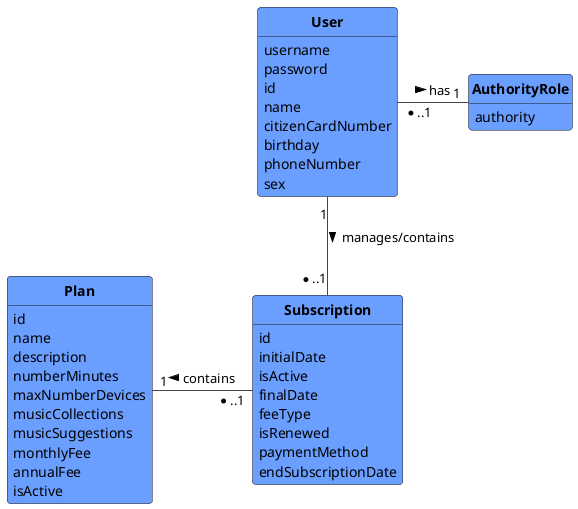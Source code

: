 @startuml

'https://plantuml.com/class-diagram
skinparam classAttributeIconSize 0
hide circle
hide methods
!theme toy

skinparam backgroundColor Transparent


skinparam Class {
Shadowing true
backgroundColor #6A9EFF
FontStyle bold
}

class Plan {
    id
    name
    description
    numberMinutes
    maxNumberDevices
    musicCollections
    musicSuggestions
    monthlyFee
    annualFee
    isActive
}

class Subscription{
    id
    initialDate
    isActive
    finalDate
    feeType
    isRenewed
    paymentMethod
    endSubscriptionDate
}




class AuthorityRole {
    authority
}

class User {
    username
    password
    id
    name
    citizenCardNumber
    birthday
    phoneNumber
    sex
}

Plan "1" -right-  "*..1" Subscription:contains <

AuthorityRole "1" -left- "*..1" User:has <
User "1" -down-  "*..1"Subscription:manages/contains >



@enduml
